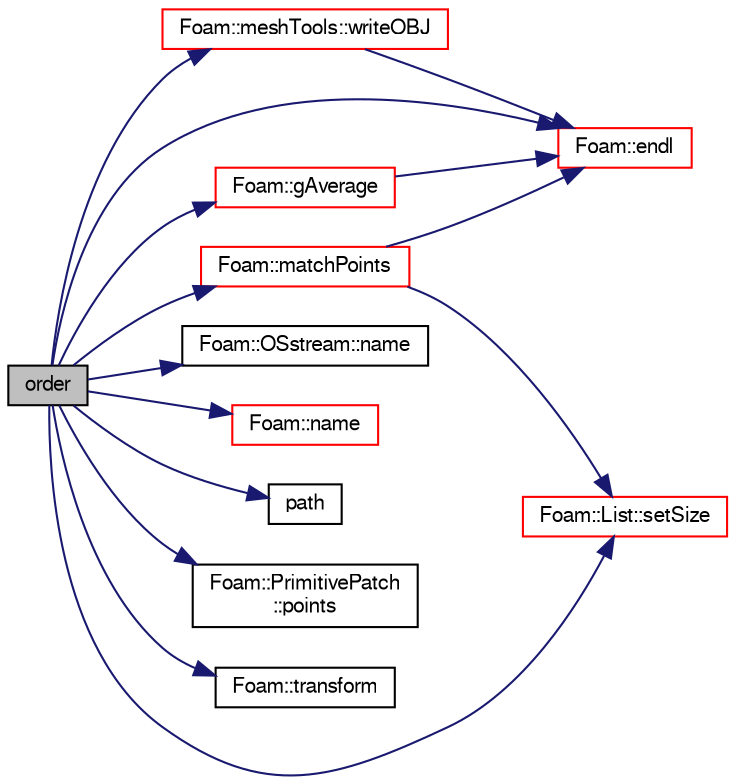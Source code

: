 digraph "order"
{
  bgcolor="transparent";
  edge [fontname="FreeSans",fontsize="10",labelfontname="FreeSans",labelfontsize="10"];
  node [fontname="FreeSans",fontsize="10",shape=record];
  rankdir="LR";
  Node1 [label="order",height=0.2,width=0.4,color="black", fillcolor="grey75", style="filled" fontcolor="black"];
  Node1 -> Node2 [color="midnightblue",fontsize="10",style="solid",fontname="FreeSans"];
  Node2 [label="Foam::endl",height=0.2,width=0.4,color="red",URL="$a10237.html#a2db8fe02a0d3909e9351bb4275b23ce4",tooltip="Add newline and flush stream. "];
  Node1 -> Node3 [color="midnightblue",fontsize="10",style="solid",fontname="FreeSans"];
  Node3 [label="Foam::gAverage",height=0.2,width=0.4,color="red",URL="$a10237.html#ab45e56189711a2e5cdd381a0e2b6cc5c"];
  Node3 -> Node2 [color="midnightblue",fontsize="10",style="solid",fontname="FreeSans"];
  Node1 -> Node4 [color="midnightblue",fontsize="10",style="solid",fontname="FreeSans"];
  Node4 [label="Foam::matchPoints",height=0.2,width=0.4,color="red",URL="$a10237.html#abc7cba30306098a4eaf18f508d39ea10",tooltip="Determine correspondence between pointFields. Gets passed. "];
  Node4 -> Node2 [color="midnightblue",fontsize="10",style="solid",fontname="FreeSans"];
  Node4 -> Node5 [color="midnightblue",fontsize="10",style="solid",fontname="FreeSans"];
  Node5 [label="Foam::List::setSize",height=0.2,width=0.4,color="red",URL="$a01325.html#aedb985ffeaf1bdbfeccc2a8730405703",tooltip="Reset size of List. "];
  Node1 -> Node6 [color="midnightblue",fontsize="10",style="solid",fontname="FreeSans"];
  Node6 [label="Foam::OSstream::name",height=0.2,width=0.4,color="black",URL="$a01686.html#ab27acd1d200f0d245337451aa2f31517",tooltip="Return the name of the stream. "];
  Node1 -> Node7 [color="midnightblue",fontsize="10",style="solid",fontname="FreeSans"];
  Node7 [label="Foam::name",height=0.2,width=0.4,color="red",URL="$a10237.html#adcb0df2bd4953cb6bb390272d8263c3a",tooltip="Return a string representation of a complex. "];
  Node1 -> Node8 [color="midnightblue",fontsize="10",style="solid",fontname="FreeSans"];
  Node8 [label="path",height=0.2,width=0.4,color="black",URL="$a04110.html#ad8adfaf80503dc99cbb14bf07bf1eb22"];
  Node1 -> Node9 [color="midnightblue",fontsize="10",style="solid",fontname="FreeSans"];
  Node9 [label="Foam::PrimitivePatch\l::points",height=0.2,width=0.4,color="black",URL="$a01914.html#a1f42f31bcf706357682dcf097255b544",tooltip="Return reference to global points. "];
  Node1 -> Node5 [color="midnightblue",fontsize="10",style="solid",fontname="FreeSans"];
  Node1 -> Node10 [color="midnightblue",fontsize="10",style="solid",fontname="FreeSans"];
  Node10 [label="Foam::transform",height=0.2,width=0.4,color="black",URL="$a10237.html#a919915170941701c1223291531ad010c"];
  Node1 -> Node11 [color="midnightblue",fontsize="10",style="solid",fontname="FreeSans"];
  Node11 [label="Foam::meshTools::writeOBJ",height=0.2,width=0.4,color="red",URL="$a10290.html#afd76c6ccc8ee4a5957f0232218167c17",tooltip="Write obj representation of point. "];
  Node11 -> Node2 [color="midnightblue",fontsize="10",style="solid",fontname="FreeSans"];
}
